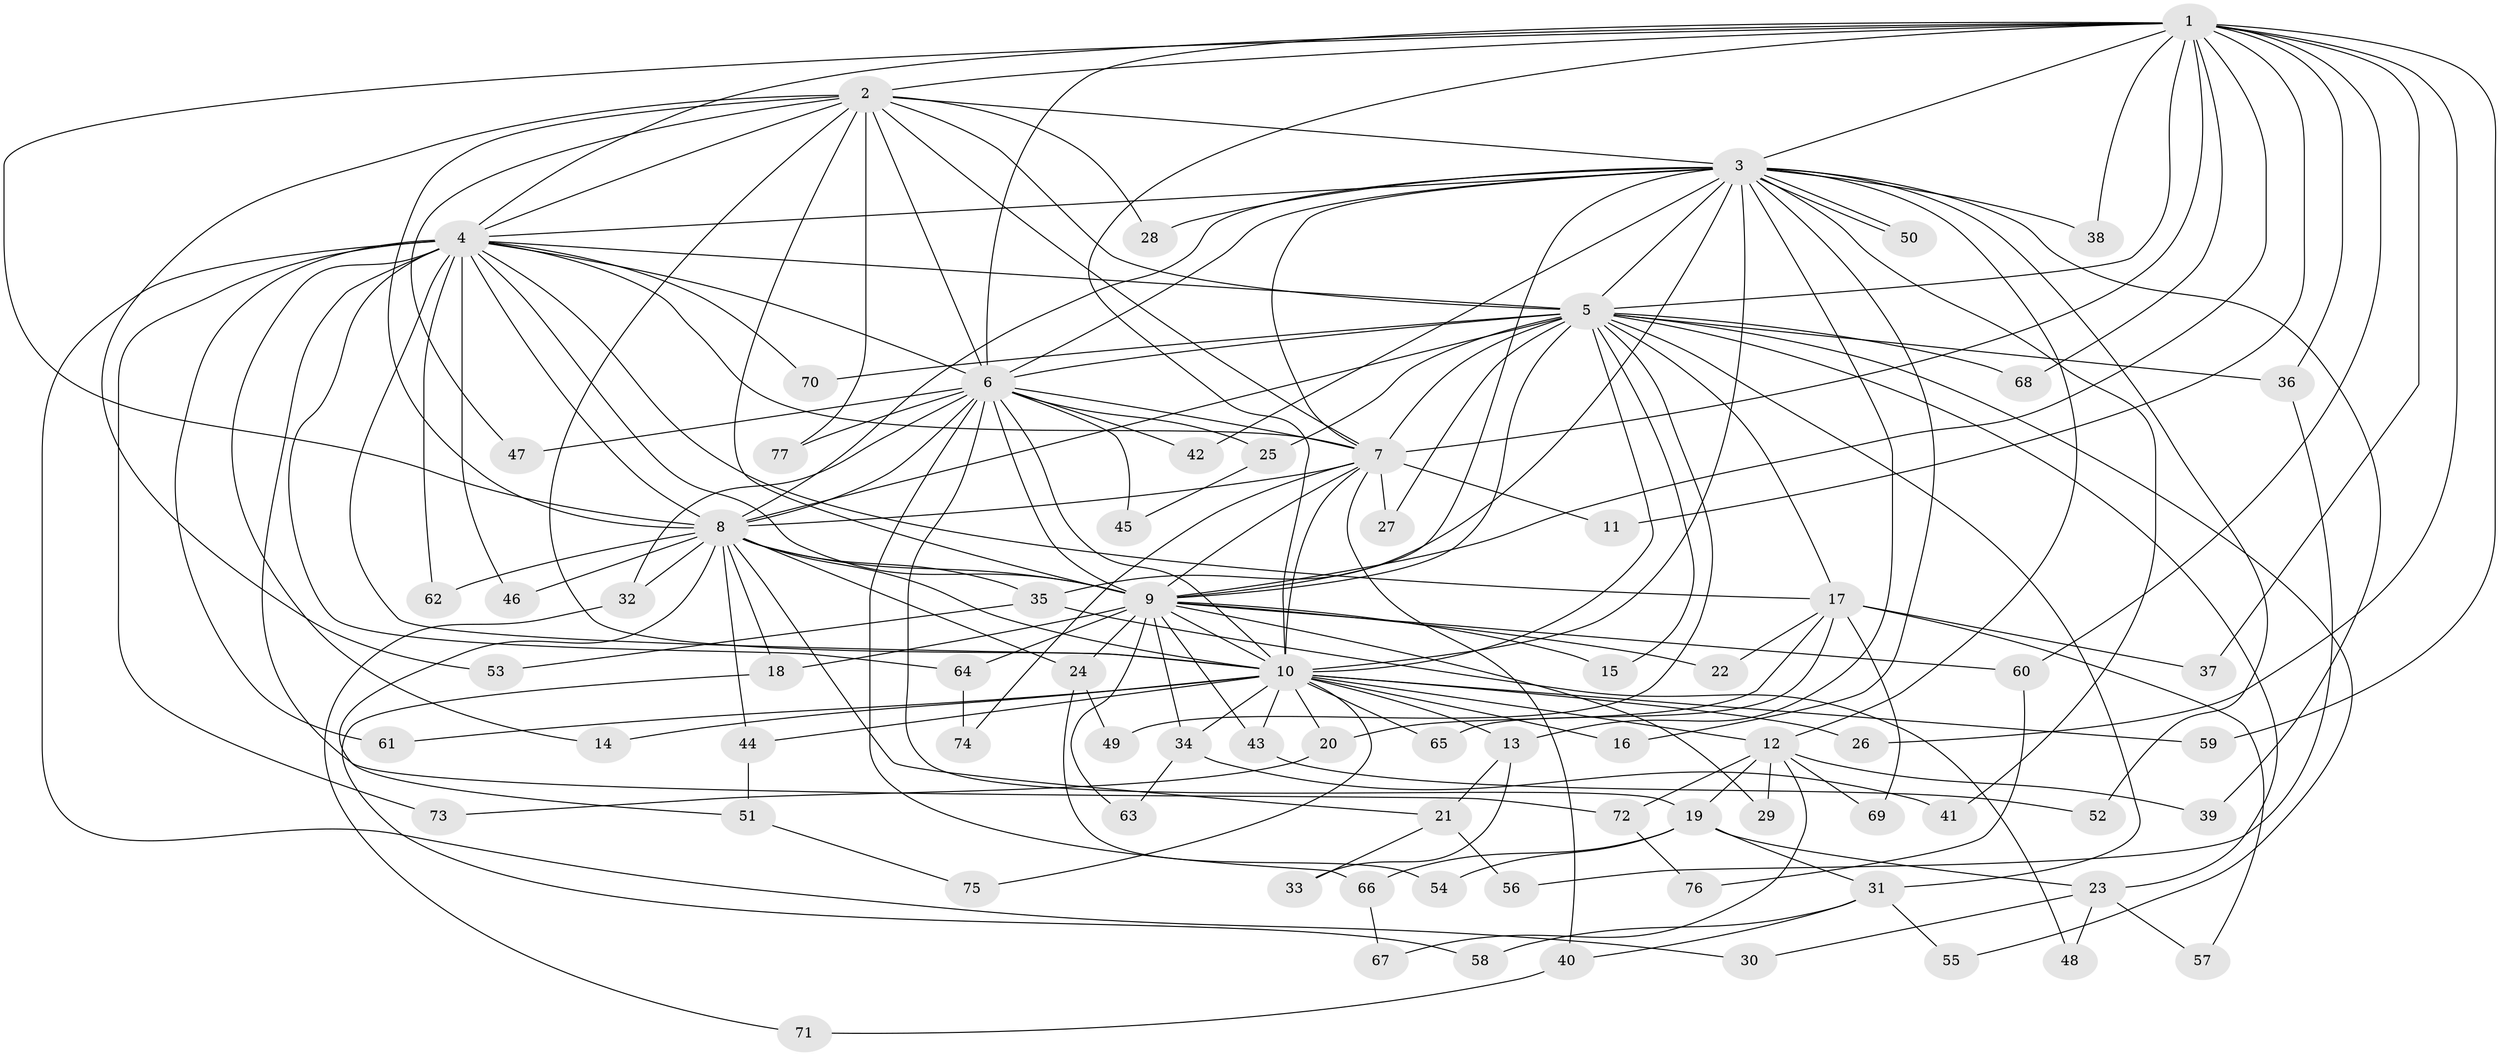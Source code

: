 // Generated by graph-tools (version 1.1) at 2025/25/03/09/25 03:25:53]
// undirected, 77 vertices, 179 edges
graph export_dot {
graph [start="1"]
  node [color=gray90,style=filled];
  1;
  2;
  3;
  4;
  5;
  6;
  7;
  8;
  9;
  10;
  11;
  12;
  13;
  14;
  15;
  16;
  17;
  18;
  19;
  20;
  21;
  22;
  23;
  24;
  25;
  26;
  27;
  28;
  29;
  30;
  31;
  32;
  33;
  34;
  35;
  36;
  37;
  38;
  39;
  40;
  41;
  42;
  43;
  44;
  45;
  46;
  47;
  48;
  49;
  50;
  51;
  52;
  53;
  54;
  55;
  56;
  57;
  58;
  59;
  60;
  61;
  62;
  63;
  64;
  65;
  66;
  67;
  68;
  69;
  70;
  71;
  72;
  73;
  74;
  75;
  76;
  77;
  1 -- 2;
  1 -- 3;
  1 -- 4;
  1 -- 5;
  1 -- 6;
  1 -- 7;
  1 -- 8;
  1 -- 9;
  1 -- 10;
  1 -- 11;
  1 -- 26;
  1 -- 36;
  1 -- 37;
  1 -- 38;
  1 -- 59;
  1 -- 60;
  1 -- 68;
  2 -- 3;
  2 -- 4;
  2 -- 5;
  2 -- 6;
  2 -- 7;
  2 -- 8;
  2 -- 9;
  2 -- 10;
  2 -- 28;
  2 -- 47;
  2 -- 53;
  2 -- 77;
  3 -- 4;
  3 -- 5;
  3 -- 6;
  3 -- 7;
  3 -- 8;
  3 -- 9;
  3 -- 10;
  3 -- 12;
  3 -- 13;
  3 -- 16;
  3 -- 28;
  3 -- 35;
  3 -- 38;
  3 -- 39;
  3 -- 41;
  3 -- 42;
  3 -- 50;
  3 -- 50;
  3 -- 52;
  4 -- 5;
  4 -- 6;
  4 -- 7;
  4 -- 8;
  4 -- 9;
  4 -- 10;
  4 -- 14;
  4 -- 17;
  4 -- 30;
  4 -- 46;
  4 -- 61;
  4 -- 62;
  4 -- 64;
  4 -- 70;
  4 -- 72;
  4 -- 73;
  5 -- 6;
  5 -- 7;
  5 -- 8;
  5 -- 9;
  5 -- 10;
  5 -- 15;
  5 -- 17;
  5 -- 23;
  5 -- 25;
  5 -- 27;
  5 -- 31;
  5 -- 36;
  5 -- 49;
  5 -- 55;
  5 -- 68;
  5 -- 70;
  6 -- 7;
  6 -- 8;
  6 -- 9;
  6 -- 10;
  6 -- 19;
  6 -- 25;
  6 -- 32;
  6 -- 42;
  6 -- 45;
  6 -- 47;
  6 -- 66;
  6 -- 77;
  7 -- 8;
  7 -- 9;
  7 -- 10;
  7 -- 11;
  7 -- 27;
  7 -- 40;
  7 -- 74;
  8 -- 9;
  8 -- 10;
  8 -- 18;
  8 -- 21;
  8 -- 24;
  8 -- 32;
  8 -- 35;
  8 -- 44;
  8 -- 46;
  8 -- 51;
  8 -- 62;
  9 -- 10;
  9 -- 15;
  9 -- 18;
  9 -- 22;
  9 -- 24;
  9 -- 29;
  9 -- 34;
  9 -- 43;
  9 -- 60;
  9 -- 63;
  9 -- 64;
  10 -- 12;
  10 -- 13;
  10 -- 14;
  10 -- 16;
  10 -- 20;
  10 -- 26;
  10 -- 34;
  10 -- 43;
  10 -- 44;
  10 -- 59;
  10 -- 61;
  10 -- 65;
  10 -- 75;
  12 -- 19;
  12 -- 29;
  12 -- 39;
  12 -- 67;
  12 -- 69;
  12 -- 72;
  13 -- 21;
  13 -- 33;
  17 -- 20;
  17 -- 22;
  17 -- 37;
  17 -- 57;
  17 -- 65;
  17 -- 69;
  18 -- 58;
  19 -- 23;
  19 -- 31;
  19 -- 54;
  19 -- 66;
  20 -- 73;
  21 -- 33;
  21 -- 56;
  23 -- 30;
  23 -- 48;
  23 -- 57;
  24 -- 49;
  24 -- 54;
  25 -- 45;
  31 -- 40;
  31 -- 55;
  31 -- 58;
  32 -- 71;
  34 -- 41;
  34 -- 63;
  35 -- 48;
  35 -- 53;
  36 -- 56;
  40 -- 71;
  43 -- 52;
  44 -- 51;
  51 -- 75;
  60 -- 76;
  64 -- 74;
  66 -- 67;
  72 -- 76;
}
